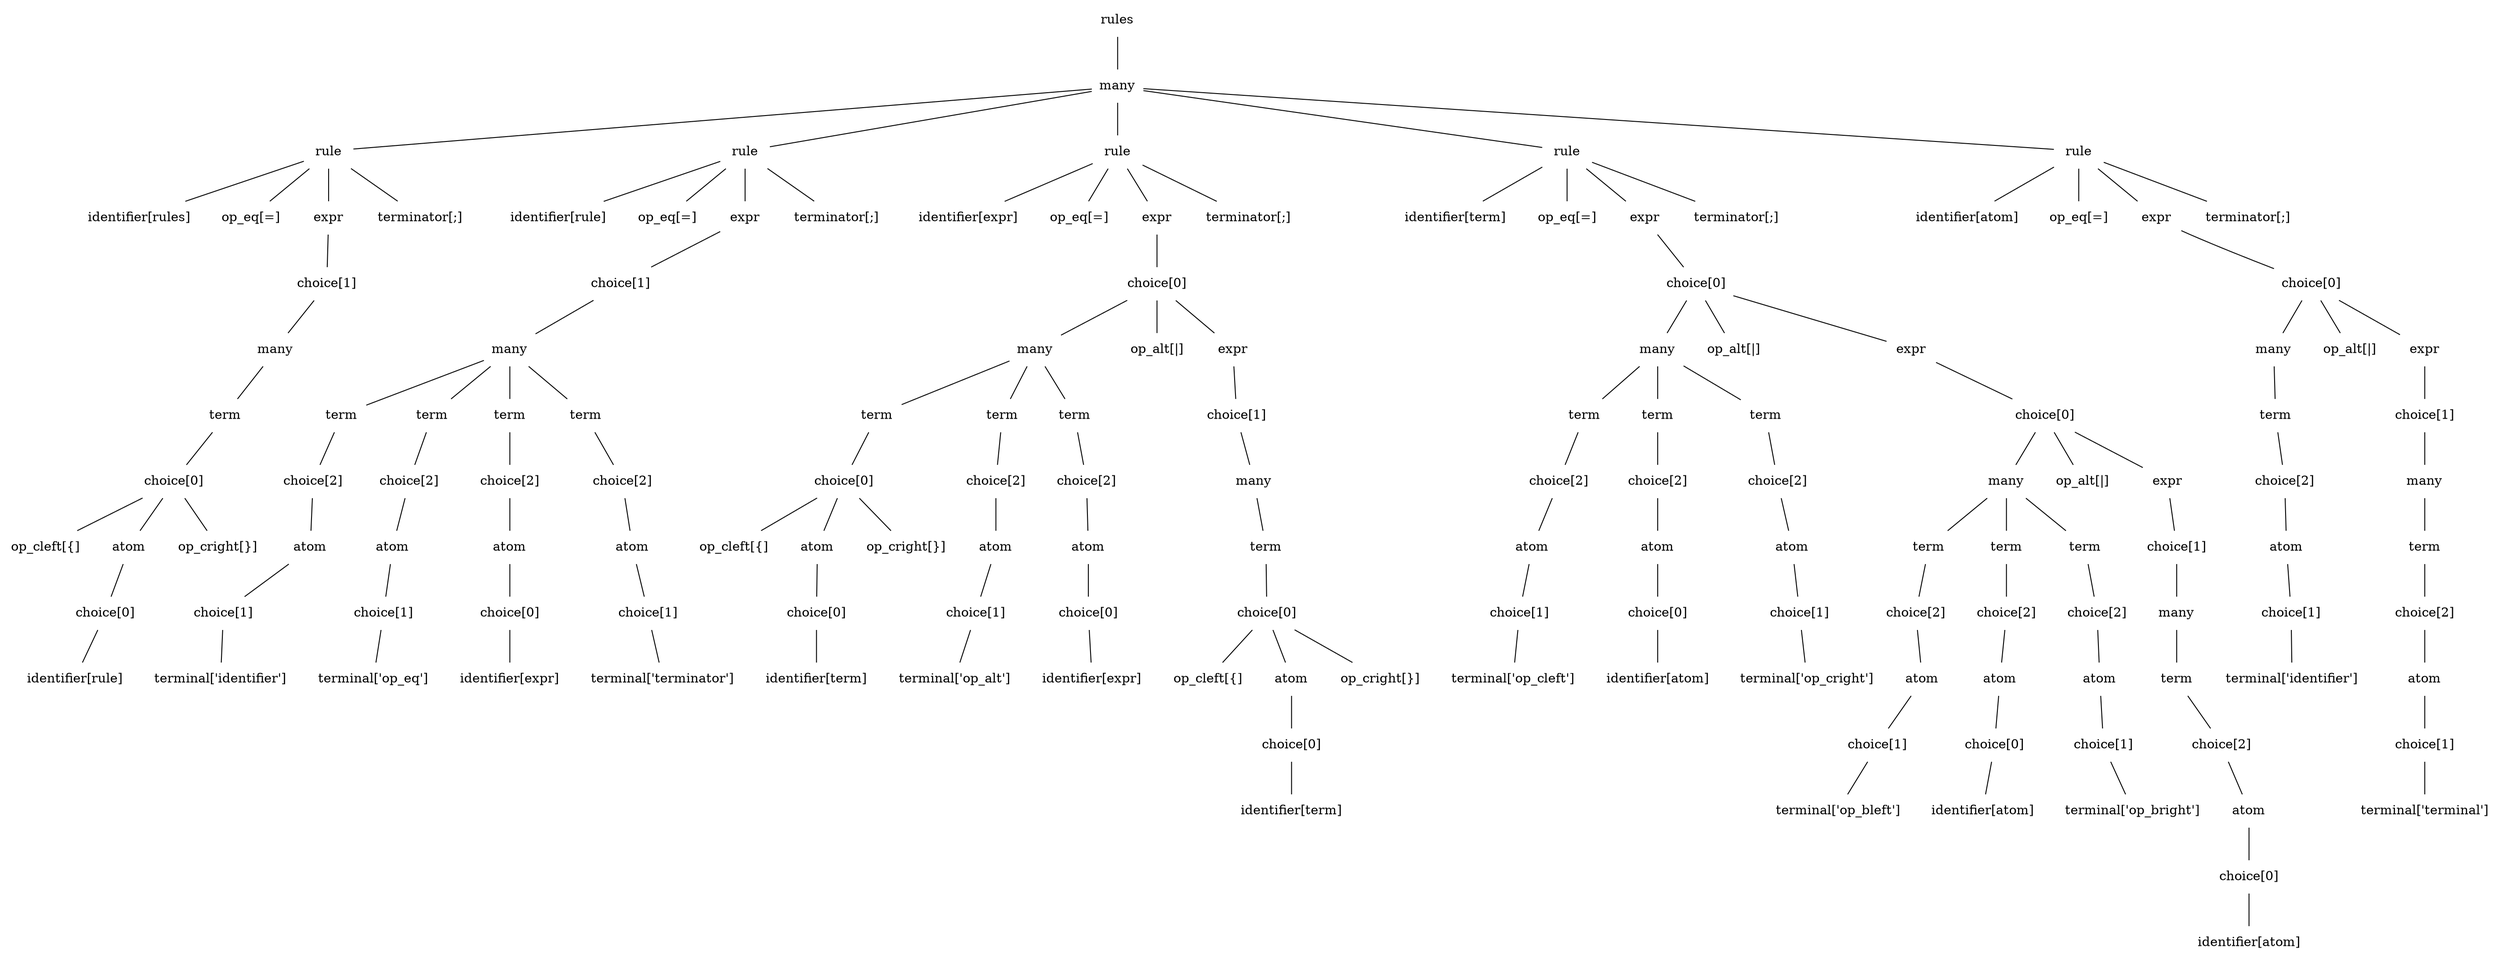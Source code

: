 digraph parse_tree {
    ordering = out ;

    4314595712 [ label="rules", shape=plaintext ] ;
    4314596800 [ label="many", shape=plaintext ] ;
    4314595712 -> { 4314596800 } [ arrowhead=none ] ;
    4314596800 [ label="many", shape=plaintext ] ;
    4314541952 [ label="rule", shape=plaintext ] ;
    4314549504 [ label="rule", shape=plaintext ] ;
    4314572544 [ label="rule", shape=plaintext ] ;
    4314585280 [ label="rule", shape=plaintext ] ;
    4314595776 [ label="rule", shape=plaintext ] ;
    4314596800 -> { 4314541952 4314549504 4314572544 4314585280 4314595776 } [ arrowhead=none ] ;
    4314541952 [ label="rule", shape=plaintext ] ;
    4314516800 [ label="identifier[rules]", shape=plaintext ] ;
    4314516864 [ label="op_eq[=]", shape=plaintext ] ;
    4314517312 [ label="expr", shape=plaintext ] ;
    4314538368 [ label="terminator[;]", shape=plaintext ] ;
    4314541952 -> { 4314516800 4314516864 4314517312 4314538368 } [ arrowhead=none ] ;
    4314517312 [ label="expr", shape=plaintext ] ;
    4314539456 [ label="choice[1]", shape=plaintext ] ;
    4314517312 -> { 4314539456 } [ arrowhead=none ] ;
    4314539456 [ label="choice[1]", shape=plaintext ] ;
    4314549312 [ label="many", shape=plaintext ] ;
    4314539456 -> { 4314549312 } [ arrowhead=none ] ;
    4314549312 [ label="many", shape=plaintext ] ;
    4314547904 [ label="term", shape=plaintext ] ;
    4314549312 -> { 4314547904 } [ arrowhead=none ] ;
    4314547904 [ label="term", shape=plaintext ] ;
    4314548032 [ label="choice[0]", shape=plaintext ] ;
    4314547904 -> { 4314548032 } [ arrowhead=none ] ;
    4314548032 [ label="choice[0]", shape=plaintext ] ;
    4314517056 [ label="op_cleft[{]", shape=plaintext ] ;
    4314547520 [ label="atom", shape=plaintext ] ;
    4314538048 [ label="op_cright[}]", shape=plaintext ] ;
    4314548032 -> { 4314517056 4314547520 4314538048 } [ arrowhead=none ] ;
    4314547520 [ label="atom", shape=plaintext ] ;
    4314548352 [ label="choice[0]", shape=plaintext ] ;
    4314547520 -> { 4314548352 } [ arrowhead=none ] ;
    4314548352 [ label="choice[0]", shape=plaintext ] ;
    4314517376 [ label="identifier[rule]", shape=plaintext ] ;
    4314548352 -> { 4314517376 } [ arrowhead=none ] ;
    4314549504 [ label="rule", shape=plaintext ] ;
    4314538560 [ label="identifier[rule]", shape=plaintext ] ;
    4314538816 [ label="op_eq[=]", shape=plaintext ] ;
    4314540864 [ label="expr", shape=plaintext ] ;
    4314539648 [ label="terminator[;]", shape=plaintext ] ;
    4314549504 -> { 4314538560 4314538816 4314540864 4314539648 } [ arrowhead=none ] ;
    4314540864 [ label="expr", shape=plaintext ] ;
    4314541632 [ label="choice[1]", shape=plaintext ] ;
    4314540864 -> { 4314541632 } [ arrowhead=none ] ;
    4314541632 [ label="choice[1]", shape=plaintext ] ;
    4314571968 [ label="many", shape=plaintext ] ;
    4314541632 -> { 4314571968 } [ arrowhead=none ] ;
    4314571968 [ label="many", shape=plaintext ] ;
    4314570944 [ label="term", shape=plaintext ] ;
    4314571200 [ label="term", shape=plaintext ] ;
    4314571456 [ label="term", shape=plaintext ] ;
    4314571712 [ label="term", shape=plaintext ] ;
    4314571968 -> { 4314570944 4314571200 4314571456 4314571712 } [ arrowhead=none ] ;
    4314570944 [ label="term", shape=plaintext ] ;
    4314571136 [ label="choice[2]", shape=plaintext ] ;
    4314570944 -> { 4314571136 } [ arrowhead=none ] ;
    4314571136 [ label="choice[2]", shape=plaintext ] ;
    4314571008 [ label="atom", shape=plaintext ] ;
    4314571136 -> { 4314571008 } [ arrowhead=none ] ;
    4314571008 [ label="atom", shape=plaintext ] ;
    4314571072 [ label="choice[1]", shape=plaintext ] ;
    4314571008 -> { 4314571072 } [ arrowhead=none ] ;
    4314571072 [ label="choice[1]", shape=plaintext ] ;
    4314538944 [ label="terminal['identifier']", shape=plaintext ] ;
    4314571072 -> { 4314538944 } [ arrowhead=none ] ;
    4314571200 [ label="term", shape=plaintext ] ;
    4314571392 [ label="choice[2]", shape=plaintext ] ;
    4314571200 -> { 4314571392 } [ arrowhead=none ] ;
    4314571392 [ label="choice[2]", shape=plaintext ] ;
    4314571264 [ label="atom", shape=plaintext ] ;
    4314571392 -> { 4314571264 } [ arrowhead=none ] ;
    4314571264 [ label="atom", shape=plaintext ] ;
    4314571328 [ label="choice[1]", shape=plaintext ] ;
    4314571264 -> { 4314571328 } [ arrowhead=none ] ;
    4314571328 [ label="choice[1]", shape=plaintext ] ;
    4314539008 [ label="terminal['op_eq']", shape=plaintext ] ;
    4314571328 -> { 4314539008 } [ arrowhead=none ] ;
    4314571456 [ label="term", shape=plaintext ] ;
    4314571648 [ label="choice[2]", shape=plaintext ] ;
    4314571456 -> { 4314571648 } [ arrowhead=none ] ;
    4314571648 [ label="choice[2]", shape=plaintext ] ;
    4314571520 [ label="atom", shape=plaintext ] ;
    4314571648 -> { 4314571520 } [ arrowhead=none ] ;
    4314571520 [ label="atom", shape=plaintext ] ;
    4314571584 [ label="choice[0]", shape=plaintext ] ;
    4314571520 -> { 4314571584 } [ arrowhead=none ] ;
    4314571584 [ label="choice[0]", shape=plaintext ] ;
    4314539200 [ label="identifier[expr]", shape=plaintext ] ;
    4314571584 -> { 4314539200 } [ arrowhead=none ] ;
    4314571712 [ label="term", shape=plaintext ] ;
    4314571904 [ label="choice[2]", shape=plaintext ] ;
    4314571712 -> { 4314571904 } [ arrowhead=none ] ;
    4314571904 [ label="choice[2]", shape=plaintext ] ;
    4314571776 [ label="atom", shape=plaintext ] ;
    4314571904 -> { 4314571776 } [ arrowhead=none ] ;
    4314571776 [ label="atom", shape=plaintext ] ;
    4314571840 [ label="choice[1]", shape=plaintext ] ;
    4314571776 -> { 4314571840 } [ arrowhead=none ] ;
    4314571840 [ label="choice[1]", shape=plaintext ] ;
    4314539392 [ label="terminal['terminator']", shape=plaintext ] ;
    4314571840 -> { 4314539392 } [ arrowhead=none ] ;
    4314572544 [ label="rule", shape=plaintext ] ;
    4314539840 [ label="identifier[expr]", shape=plaintext ] ;
    4314540096 [ label="op_eq[=]", shape=plaintext ] ;
    4314549376 [ label="expr", shape=plaintext ] ;
    4314541696 [ label="terminator[;]", shape=plaintext ] ;
    4314572544 -> { 4314539840 4314540096 4314549376 4314541696 } [ arrowhead=none ] ;
    4314549376 [ label="expr", shape=plaintext ] ;
    4314572160 [ label="choice[0]", shape=plaintext ] ;
    4314549376 -> { 4314572160 } [ arrowhead=none ] ;
    4314572160 [ label="choice[0]", shape=plaintext ] ;
    4314570880 [ label="many", shape=plaintext ] ;
    4314541056 [ label="op_alt[|]", shape=plaintext ] ;
    4314570816 [ label="expr", shape=plaintext ] ;
    4314572160 -> { 4314570880 4314541056 4314570816 } [ arrowhead=none ] ;
    4314570880 [ label="many", shape=plaintext ] ;
    4314549440 [ label="term", shape=plaintext ] ;
    4314549696 [ label="term", shape=plaintext ] ;
    4314549952 [ label="term", shape=plaintext ] ;
    4314570880 -> { 4314549440 4314549696 4314549952 } [ arrowhead=none ] ;
    4314549440 [ label="term", shape=plaintext ] ;
    4314549632 [ label="choice[0]", shape=plaintext ] ;
    4314549440 -> { 4314549632 } [ arrowhead=none ] ;
    4314549632 [ label="choice[0]", shape=plaintext ] ;
    4314540160 [ label="op_cleft[{]", shape=plaintext ] ;
    4314549568 [ label="atom", shape=plaintext ] ;
    4314540480 [ label="op_cright[}]", shape=plaintext ] ;
    4314549632 -> { 4314540160 4314549568 4314540480 } [ arrowhead=none ] ;
    4314549568 [ label="atom", shape=plaintext ] ;
    4314549760 [ label="choice[0]", shape=plaintext ] ;
    4314549568 -> { 4314549760 } [ arrowhead=none ] ;
    4314549760 [ label="choice[0]", shape=plaintext ] ;
    4314540352 [ label="identifier[term]", shape=plaintext ] ;
    4314549760 -> { 4314540352 } [ arrowhead=none ] ;
    4314549696 [ label="term", shape=plaintext ] ;
    4314549888 [ label="choice[2]", shape=plaintext ] ;
    4314549696 -> { 4314549888 } [ arrowhead=none ] ;
    4314549888 [ label="choice[2]", shape=plaintext ] ;
    4314549824 [ label="atom", shape=plaintext ] ;
    4314549888 -> { 4314549824 } [ arrowhead=none ] ;
    4314549824 [ label="atom", shape=plaintext ] ;
    4314550016 [ label="choice[1]", shape=plaintext ] ;
    4314549824 -> { 4314550016 } [ arrowhead=none ] ;
    4314550016 [ label="choice[1]", shape=plaintext ] ;
    4314540672 [ label="terminal['op_alt']", shape=plaintext ] ;
    4314550016 -> { 4314540672 } [ arrowhead=none ] ;
    4314549952 [ label="term", shape=plaintext ] ;
    4314550208 [ label="choice[2]", shape=plaintext ] ;
    4314549952 -> { 4314550208 } [ arrowhead=none ] ;
    4314550208 [ label="choice[2]", shape=plaintext ] ;
    4314550080 [ label="atom", shape=plaintext ] ;
    4314550208 -> { 4314550080 } [ arrowhead=none ] ;
    4314550080 [ label="atom", shape=plaintext ] ;
    4314550144 [ label="choice[0]", shape=plaintext ] ;
    4314550080 -> { 4314550144 } [ arrowhead=none ] ;
    4314550144 [ label="choice[0]", shape=plaintext ] ;
    4314540800 [ label="identifier[expr]", shape=plaintext ] ;
    4314550144 -> { 4314540800 } [ arrowhead=none ] ;
    4314570816 [ label="expr", shape=plaintext ] ;
    4314572608 [ label="choice[1]", shape=plaintext ] ;
    4314570816 -> { 4314572608 } [ arrowhead=none ] ;
    4314572608 [ label="choice[1]", shape=plaintext ] ;
    4314573248 [ label="many", shape=plaintext ] ;
    4314572608 -> { 4314573248 } [ arrowhead=none ] ;
    4314573248 [ label="many", shape=plaintext ] ;
    4314572864 [ label="term", shape=plaintext ] ;
    4314573248 -> { 4314572864 } [ arrowhead=none ] ;
    4314572864 [ label="term", shape=plaintext ] ;
    4314573184 [ label="choice[0]", shape=plaintext ] ;
    4314572864 -> { 4314573184 } [ arrowhead=none ] ;
    4314573184 [ label="choice[0]", shape=plaintext ] ;
    4314541120 [ label="op_cleft[{]", shape=plaintext ] ;
    4314572928 [ label="atom", shape=plaintext ] ;
    4314541440 [ label="op_cright[}]", shape=plaintext ] ;
    4314573184 -> { 4314541120 4314572928 4314541440 } [ arrowhead=none ] ;
    4314572928 [ label="atom", shape=plaintext ] ;
    4314573120 [ label="choice[0]", shape=plaintext ] ;
    4314572928 -> { 4314573120 } [ arrowhead=none ] ;
    4314573120 [ label="choice[0]", shape=plaintext ] ;
    4314541312 [ label="identifier[term]", shape=plaintext ] ;
    4314573120 -> { 4314541312 } [ arrowhead=none ] ;
    4314585280 [ label="rule", shape=plaintext ] ;
    4314541888 [ label="identifier[term]", shape=plaintext ] ;
    4314546304 [ label="op_eq[=]", shape=plaintext ] ;
    4314572288 [ label="expr", shape=plaintext ] ;
    4314548096 [ label="terminator[;]", shape=plaintext ] ;
    4314585280 -> { 4314541888 4314546304 4314572288 4314548096 } [ arrowhead=none ] ;
    4314572288 [ label="expr", shape=plaintext ] ;
    4314585536 [ label="choice[0]", shape=plaintext ] ;
    4314572288 -> { 4314585536 } [ arrowhead=none ] ;
    4314585536 [ label="choice[0]", shape=plaintext ] ;
    4314583232 [ label="many", shape=plaintext ] ;
    4314547008 [ label="op_alt[|]", shape=plaintext ] ;
    4314574720 [ label="expr", shape=plaintext ] ;
    4314585536 -> { 4314583232 4314547008 4314574720 } [ arrowhead=none ] ;
    4314583232 [ label="many", shape=plaintext ] ;
    4314572480 [ label="term", shape=plaintext ] ;
    4314574144 [ label="term", shape=plaintext ] ;
    4314574656 [ label="term", shape=plaintext ] ;
    4314583232 -> { 4314572480 4314574144 4314574656 } [ arrowhead=none ] ;
    4314572480 [ label="term", shape=plaintext ] ;
    4314573632 [ label="choice[2]", shape=plaintext ] ;
    4314572480 -> { 4314573632 } [ arrowhead=none ] ;
    4314573632 [ label="choice[2]", shape=plaintext ] ;
    4314573504 [ label="atom", shape=plaintext ] ;
    4314573632 -> { 4314573504 } [ arrowhead=none ] ;
    4314573504 [ label="atom", shape=plaintext ] ;
    4314573568 [ label="choice[1]", shape=plaintext ] ;
    4314573504 -> { 4314573568 } [ arrowhead=none ] ;
    4314573568 [ label="choice[1]", shape=plaintext ] ;
    4314546432 [ label="terminal['op_cleft']", shape=plaintext ] ;
    4314573568 -> { 4314546432 } [ arrowhead=none ] ;
    4314574144 [ label="term", shape=plaintext ] ;
    4314574080 [ label="choice[2]", shape=plaintext ] ;
    4314574144 -> { 4314574080 } [ arrowhead=none ] ;
    4314574080 [ label="choice[2]", shape=plaintext ] ;
    4314573824 [ label="atom", shape=plaintext ] ;
    4314574080 -> { 4314573824 } [ arrowhead=none ] ;
    4314573824 [ label="atom", shape=plaintext ] ;
    4314574016 [ label="choice[0]", shape=plaintext ] ;
    4314573824 -> { 4314574016 } [ arrowhead=none ] ;
    4314574016 [ label="choice[0]", shape=plaintext ] ;
    4314546560 [ label="identifier[atom]", shape=plaintext ] ;
    4314574016 -> { 4314546560 } [ arrowhead=none ] ;
    4314574656 [ label="term", shape=plaintext ] ;
    4314574592 [ label="choice[2]", shape=plaintext ] ;
    4314574656 -> { 4314574592 } [ arrowhead=none ] ;
    4314574592 [ label="choice[2]", shape=plaintext ] ;
    4314574336 [ label="atom", shape=plaintext ] ;
    4314574592 -> { 4314574336 } [ arrowhead=none ] ;
    4314574336 [ label="atom", shape=plaintext ] ;
    4314574528 [ label="choice[1]", shape=plaintext ] ;
    4314574336 -> { 4314574528 } [ arrowhead=none ] ;
    4314574528 [ label="choice[1]", shape=plaintext ] ;
    4314546752 [ label="terminal['op_cright']", shape=plaintext ] ;
    4314574528 -> { 4314546752 } [ arrowhead=none ] ;
    4314574720 [ label="expr", shape=plaintext ] ;
    4314585600 [ label="choice[0]", shape=plaintext ] ;
    4314574720 -> { 4314585600 } [ arrowhead=none ] ;
    4314585600 [ label="choice[0]", shape=plaintext ] ;
    4314584832 [ label="many", shape=plaintext ] ;
    4314547712 [ label="op_alt[|]", shape=plaintext ] ;
    4314585088 [ label="expr", shape=plaintext ] ;
    4314585600 -> { 4314584832 4314547712 4314585088 } [ arrowhead=none ] ;
    4314584832 [ label="many", shape=plaintext ] ;
    4314583744 [ label="term", shape=plaintext ] ;
    4314584256 [ label="term", shape=plaintext ] ;
    4314584768 [ label="term", shape=plaintext ] ;
    4314584832 -> { 4314583744 4314584256 4314584768 } [ arrowhead=none ] ;
    4314583744 [ label="term", shape=plaintext ] ;
    4314583680 [ label="choice[2]", shape=plaintext ] ;
    4314583744 -> { 4314583680 } [ arrowhead=none ] ;
    4314583680 [ label="choice[2]", shape=plaintext ] ;
    4314583424 [ label="atom", shape=plaintext ] ;
    4314583680 -> { 4314583424 } [ arrowhead=none ] ;
    4314583424 [ label="atom", shape=plaintext ] ;
    4314583616 [ label="choice[1]", shape=plaintext ] ;
    4314583424 -> { 4314583616 } [ arrowhead=none ] ;
    4314583616 [ label="choice[1]", shape=plaintext ] ;
    4314547136 [ label="terminal['op_bleft']", shape=plaintext ] ;
    4314583616 -> { 4314547136 } [ arrowhead=none ] ;
    4314584256 [ label="term", shape=plaintext ] ;
    4314584192 [ label="choice[2]", shape=plaintext ] ;
    4314584256 -> { 4314584192 } [ arrowhead=none ] ;
    4314584192 [ label="choice[2]", shape=plaintext ] ;
    4314583936 [ label="atom", shape=plaintext ] ;
    4314584192 -> { 4314583936 } [ arrowhead=none ] ;
    4314583936 [ label="atom", shape=plaintext ] ;
    4314584128 [ label="choice[0]", shape=plaintext ] ;
    4314583936 -> { 4314584128 } [ arrowhead=none ] ;
    4314584128 [ label="choice[0]", shape=plaintext ] ;
    4314547264 [ label="identifier[atom]", shape=plaintext ] ;
    4314584128 -> { 4314547264 } [ arrowhead=none ] ;
    4314584768 [ label="term", shape=plaintext ] ;
    4314584704 [ label="choice[2]", shape=plaintext ] ;
    4314584768 -> { 4314584704 } [ arrowhead=none ] ;
    4314584704 [ label="choice[2]", shape=plaintext ] ;
    4314584448 [ label="atom", shape=plaintext ] ;
    4314584704 -> { 4314584448 } [ arrowhead=none ] ;
    4314584448 [ label="atom", shape=plaintext ] ;
    4314584640 [ label="choice[1]", shape=plaintext ] ;
    4314584448 -> { 4314584640 } [ arrowhead=none ] ;
    4314584640 [ label="choice[1]", shape=plaintext ] ;
    4314547456 [ label="terminal['op_bright']", shape=plaintext ] ;
    4314584640 -> { 4314547456 } [ arrowhead=none ] ;
    4314585088 [ label="expr", shape=plaintext ] ;
    4314585664 [ label="choice[1]", shape=plaintext ] ;
    4314585088 -> { 4314585664 } [ arrowhead=none ] ;
    4314585664 [ label="choice[1]", shape=plaintext ] ;
    4314586304 [ label="many", shape=plaintext ] ;
    4314585664 -> { 4314586304 } [ arrowhead=none ] ;
    4314586304 [ label="many", shape=plaintext ] ;
    4314586240 [ label="term", shape=plaintext ] ;
    4314586304 -> { 4314586240 } [ arrowhead=none ] ;
    4314586240 [ label="term", shape=plaintext ] ;
    4314586176 [ label="choice[2]", shape=plaintext ] ;
    4314586240 -> { 4314586176 } [ arrowhead=none ] ;
    4314586176 [ label="choice[2]", shape=plaintext ] ;
    4314585984 [ label="atom", shape=plaintext ] ;
    4314586176 -> { 4314585984 } [ arrowhead=none ] ;
    4314585984 [ label="atom", shape=plaintext ] ;
    4314586112 [ label="choice[0]", shape=plaintext ] ;
    4314585984 -> { 4314586112 } [ arrowhead=none ] ;
    4314586112 [ label="choice[0]", shape=plaintext ] ;
    4314547840 [ label="identifier[atom]", shape=plaintext ] ;
    4314586112 -> { 4314547840 } [ arrowhead=none ] ;
    4314595776 [ label="rule", shape=plaintext ] ;
    4314548288 [ label="identifier[atom]", shape=plaintext ] ;
    4314548544 [ label="op_eq[=]", shape=plaintext ] ;
    4314585472 [ label="expr", shape=plaintext ] ;
    4314549184 [ label="terminator[;]", shape=plaintext ] ;
    4314595776 -> { 4314548288 4314548544 4314585472 4314549184 } [ arrowhead=none ] ;
    4314585472 [ label="expr", shape=plaintext ] ;
    4314595840 [ label="choice[0]", shape=plaintext ] ;
    4314585472 -> { 4314595840 } [ arrowhead=none ] ;
    4314595840 [ label="choice[0]", shape=plaintext ] ;
    4314586816 [ label="many", shape=plaintext ] ;
    4314548864 [ label="op_alt[|]", shape=plaintext ] ;
    4314587072 [ label="expr", shape=plaintext ] ;
    4314595840 -> { 4314586816 4314548864 4314587072 } [ arrowhead=none ] ;
    4314586816 [ label="many", shape=plaintext ] ;
    4314586560 [ label="term", shape=plaintext ] ;
    4314586816 -> { 4314586560 } [ arrowhead=none ] ;
    4314586560 [ label="term", shape=plaintext ] ;
    4314586752 [ label="choice[2]", shape=plaintext ] ;
    4314586560 -> { 4314586752 } [ arrowhead=none ] ;
    4314586752 [ label="choice[2]", shape=plaintext ] ;
    4314586624 [ label="atom", shape=plaintext ] ;
    4314586752 -> { 4314586624 } [ arrowhead=none ] ;
    4314586624 [ label="atom", shape=plaintext ] ;
    4314586688 [ label="choice[1]", shape=plaintext ] ;
    4314586624 -> { 4314586688 } [ arrowhead=none ] ;
    4314586688 [ label="choice[1]", shape=plaintext ] ;
    4314548672 [ label="terminal['identifier']", shape=plaintext ] ;
    4314586688 -> { 4314548672 } [ arrowhead=none ] ;
    4314587072 [ label="expr", shape=plaintext ] ;
    4314595904 [ label="choice[1]", shape=plaintext ] ;
    4314587072 -> { 4314595904 } [ arrowhead=none ] ;
    4314595904 [ label="choice[1]", shape=plaintext ] ;
    4314596544 [ label="many", shape=plaintext ] ;
    4314595904 -> { 4314596544 } [ arrowhead=none ] ;
    4314596544 [ label="many", shape=plaintext ] ;
    4314596480 [ label="term", shape=plaintext ] ;
    4314596544 -> { 4314596480 } [ arrowhead=none ] ;
    4314596480 [ label="term", shape=plaintext ] ;
    4314596416 [ label="choice[2]", shape=plaintext ] ;
    4314596480 -> { 4314596416 } [ arrowhead=none ] ;
    4314596416 [ label="choice[2]", shape=plaintext ] ;
    4314596224 [ label="atom", shape=plaintext ] ;
    4314596416 -> { 4314596224 } [ arrowhead=none ] ;
    4314596224 [ label="atom", shape=plaintext ] ;
    4314596352 [ label="choice[1]", shape=plaintext ] ;
    4314596224 -> { 4314596352 } [ arrowhead=none ] ;
    4314596352 [ label="choice[1]", shape=plaintext ] ;
    4314548992 [ label="terminal['terminal']", shape=plaintext ] ;
    4314596352 -> { 4314548992 } [ arrowhead=none ] ;
    
}
